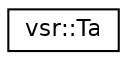 digraph G
{
  edge [fontname="Helvetica",fontsize="11",labelfontname="Helvetica",labelfontsize="11"];
  node [fontname="Helvetica",fontsize="11",shape=record];
  rankdir="LR";
  Node1 [label="vsr::Ta",height=0.2,width=0.4,color="black", fillcolor="white", style="filled",URL="$classvsr_1_1_ta.html"];
}
